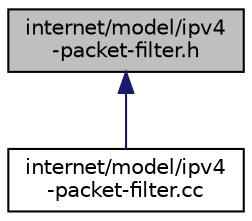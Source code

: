 digraph "internet/model/ipv4-packet-filter.h"
{
  edge [fontname="Helvetica",fontsize="10",labelfontname="Helvetica",labelfontsize="10"];
  node [fontname="Helvetica",fontsize="10",shape=record];
  Node1 [label="internet/model/ipv4\l-packet-filter.h",height=0.2,width=0.4,color="black", fillcolor="grey75", style="filled", fontcolor="black"];
  Node1 -> Node2 [dir="back",color="midnightblue",fontsize="10",style="solid"];
  Node2 [label="internet/model/ipv4\l-packet-filter.cc",height=0.2,width=0.4,color="black", fillcolor="white", style="filled",URL="$d8/d15/ipv4-packet-filter_8cc.html"];
}
